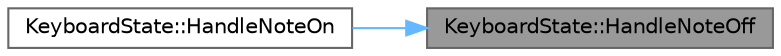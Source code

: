 digraph "KeyboardState::HandleNoteOff"
{
 // INTERACTIVE_SVG=YES
 // LATEX_PDF_SIZE
  bgcolor="transparent";
  edge [fontname=Helvetica,fontsize=10,labelfontname=Helvetica,labelfontsize=10];
  node [fontname=Helvetica,fontsize=10,shape=box,height=0.2,width=0.4];
  rankdir="RL";
  Node1 [id="Node000001",label="KeyboardState::HandleNoteOff",height=0.2,width=0.4,color="gray40", fillcolor="grey60", style="filled", fontcolor="black",tooltip=" "];
  Node1 -> Node2 [id="edge1_Node000001_Node000002",dir="back",color="steelblue1",style="solid",tooltip=" "];
  Node2 [id="Node000002",label="KeyboardState::HandleNoteOn",height=0.2,width=0.4,color="grey40", fillcolor="white", style="filled",URL="$db/d37/class_keyboard_state_a6327c48f59e01741fbb2db535ad49c35.html#a6327c48f59e01741fbb2db535ad49c35",tooltip=" "];
}
